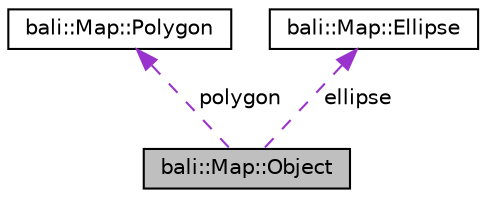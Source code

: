 digraph "bali::Map::Object"
{
  edge [fontname="Helvetica",fontsize="10",labelfontname="Helvetica",labelfontsize="10"];
  node [fontname="Helvetica",fontsize="10",shape=record];
  Node1 [label="bali::Map::Object",height=0.2,width=0.4,color="black", fillcolor="grey75", style="filled" fontcolor="black"];
  Node2 -> Node1 [dir="back",color="darkorchid3",fontsize="10",style="dashed",label=" polygon" ,fontname="Helvetica"];
  Node2 [label="bali::Map::Polygon",height=0.2,width=0.4,color="black", fillcolor="white", style="filled",URL="$structbali_1_1_map_1_1_polygon.html"];
  Node3 -> Node1 [dir="back",color="darkorchid3",fontsize="10",style="dashed",label=" ellipse" ,fontname="Helvetica"];
  Node3 [label="bali::Map::Ellipse",height=0.2,width=0.4,color="black", fillcolor="white", style="filled",URL="$structbali_1_1_map_1_1_ellipse.html"];
}
